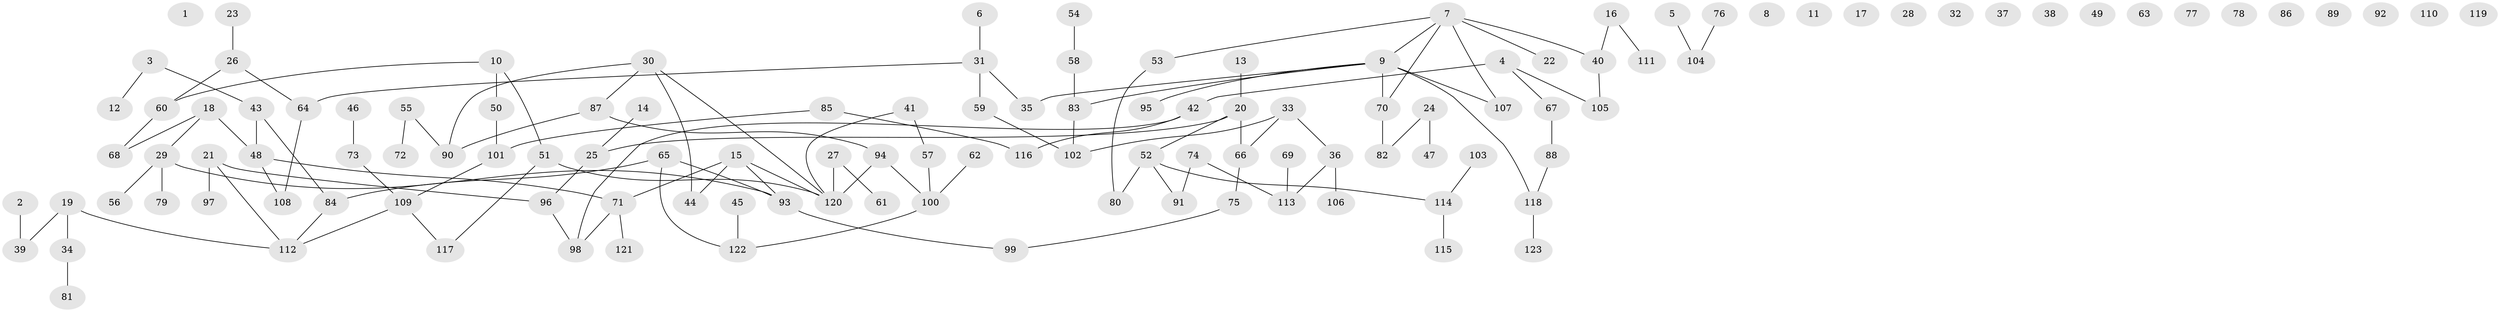 // coarse degree distribution, {0: 0.20238095238095238, 1: 0.2619047619047619, 3: 0.14285714285714285, 7: 0.023809523809523808, 4: 0.09523809523809523, 2: 0.19047619047619047, 6: 0.03571428571428571, 5: 0.047619047619047616}
// Generated by graph-tools (version 1.1) at 2025/41/03/06/25 10:41:19]
// undirected, 123 vertices, 126 edges
graph export_dot {
graph [start="1"]
  node [color=gray90,style=filled];
  1;
  2;
  3;
  4;
  5;
  6;
  7;
  8;
  9;
  10;
  11;
  12;
  13;
  14;
  15;
  16;
  17;
  18;
  19;
  20;
  21;
  22;
  23;
  24;
  25;
  26;
  27;
  28;
  29;
  30;
  31;
  32;
  33;
  34;
  35;
  36;
  37;
  38;
  39;
  40;
  41;
  42;
  43;
  44;
  45;
  46;
  47;
  48;
  49;
  50;
  51;
  52;
  53;
  54;
  55;
  56;
  57;
  58;
  59;
  60;
  61;
  62;
  63;
  64;
  65;
  66;
  67;
  68;
  69;
  70;
  71;
  72;
  73;
  74;
  75;
  76;
  77;
  78;
  79;
  80;
  81;
  82;
  83;
  84;
  85;
  86;
  87;
  88;
  89;
  90;
  91;
  92;
  93;
  94;
  95;
  96;
  97;
  98;
  99;
  100;
  101;
  102;
  103;
  104;
  105;
  106;
  107;
  108;
  109;
  110;
  111;
  112;
  113;
  114;
  115;
  116;
  117;
  118;
  119;
  120;
  121;
  122;
  123;
  2 -- 39;
  3 -- 12;
  3 -- 43;
  4 -- 42;
  4 -- 67;
  4 -- 105;
  5 -- 104;
  6 -- 31;
  7 -- 9;
  7 -- 22;
  7 -- 40;
  7 -- 53;
  7 -- 70;
  7 -- 107;
  9 -- 35;
  9 -- 70;
  9 -- 83;
  9 -- 95;
  9 -- 107;
  9 -- 118;
  10 -- 50;
  10 -- 51;
  10 -- 60;
  13 -- 20;
  14 -- 25;
  15 -- 44;
  15 -- 71;
  15 -- 93;
  15 -- 120;
  16 -- 40;
  16 -- 111;
  18 -- 29;
  18 -- 48;
  18 -- 68;
  19 -- 34;
  19 -- 39;
  19 -- 112;
  20 -- 25;
  20 -- 52;
  20 -- 66;
  21 -- 96;
  21 -- 97;
  21 -- 112;
  23 -- 26;
  24 -- 47;
  24 -- 82;
  25 -- 96;
  26 -- 60;
  26 -- 64;
  27 -- 61;
  27 -- 120;
  29 -- 56;
  29 -- 79;
  29 -- 93;
  30 -- 44;
  30 -- 87;
  30 -- 90;
  30 -- 120;
  31 -- 35;
  31 -- 59;
  31 -- 64;
  33 -- 36;
  33 -- 66;
  33 -- 102;
  34 -- 81;
  36 -- 106;
  36 -- 113;
  40 -- 105;
  41 -- 57;
  41 -- 120;
  42 -- 98;
  42 -- 116;
  43 -- 48;
  43 -- 84;
  45 -- 122;
  46 -- 73;
  48 -- 71;
  48 -- 108;
  50 -- 101;
  51 -- 117;
  51 -- 120;
  52 -- 80;
  52 -- 91;
  52 -- 114;
  53 -- 80;
  54 -- 58;
  55 -- 72;
  55 -- 90;
  57 -- 100;
  58 -- 83;
  59 -- 102;
  60 -- 68;
  62 -- 100;
  64 -- 108;
  65 -- 84;
  65 -- 93;
  65 -- 122;
  66 -- 75;
  67 -- 88;
  69 -- 113;
  70 -- 82;
  71 -- 98;
  71 -- 121;
  73 -- 109;
  74 -- 91;
  74 -- 113;
  75 -- 99;
  76 -- 104;
  83 -- 102;
  84 -- 112;
  85 -- 101;
  85 -- 116;
  87 -- 90;
  87 -- 94;
  88 -- 118;
  93 -- 99;
  94 -- 100;
  94 -- 120;
  96 -- 98;
  100 -- 122;
  101 -- 109;
  103 -- 114;
  109 -- 112;
  109 -- 117;
  114 -- 115;
  118 -- 123;
}
